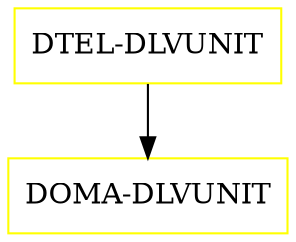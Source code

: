 digraph G {
  "DTEL-DLVUNIT" [shape=box,color=yellow];
  "DOMA-DLVUNIT" [shape=box,color=yellow,URL="./DOMA_DLVUNIT.html"];
  "DTEL-DLVUNIT" -> "DOMA-DLVUNIT";
}
